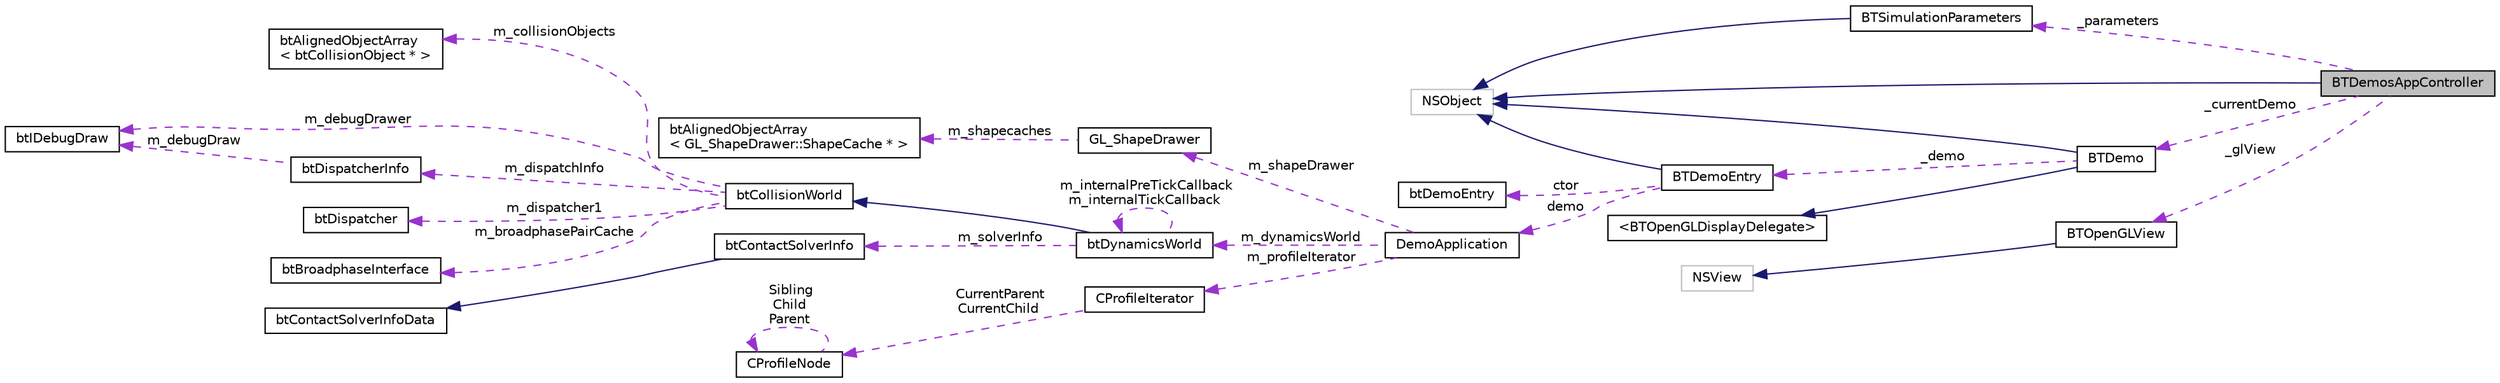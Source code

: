 digraph "BTDemosAppController"
{
  edge [fontname="Helvetica",fontsize="10",labelfontname="Helvetica",labelfontsize="10"];
  node [fontname="Helvetica",fontsize="10",shape=record];
  rankdir="LR";
  Node1 [label="BTDemosAppController",height=0.2,width=0.4,color="black", fillcolor="grey75", style="filled", fontcolor="black"];
  Node2 -> Node1 [dir="back",color="midnightblue",fontsize="10",style="solid",fontname="Helvetica"];
  Node2 [label="NSObject",height=0.2,width=0.4,color="grey75", fillcolor="white", style="filled"];
  Node3 -> Node1 [dir="back",color="darkorchid3",fontsize="10",style="dashed",label=" _currentDemo" ,fontname="Helvetica"];
  Node3 [label="BTDemo",height=0.2,width=0.4,color="black", fillcolor="white", style="filled",URL="$interface_b_t_demo.html"];
  Node2 -> Node3 [dir="back",color="midnightblue",fontsize="10",style="solid",fontname="Helvetica"];
  Node4 -> Node3 [dir="back",color="midnightblue",fontsize="10",style="solid",fontname="Helvetica"];
  Node4 [label="\<BTOpenGLDisplayDelegate\>",height=0.2,width=0.4,color="black", fillcolor="white", style="filled",URL="$protocol_b_t_open_g_l_display_delegate-p.html"];
  Node5 -> Node3 [dir="back",color="darkorchid3",fontsize="10",style="dashed",label=" _demo" ,fontname="Helvetica"];
  Node5 [label="BTDemoEntry",height=0.2,width=0.4,color="black", fillcolor="white", style="filled",URL="$interface_b_t_demo_entry.html"];
  Node2 -> Node5 [dir="back",color="midnightblue",fontsize="10",style="solid",fontname="Helvetica"];
  Node6 -> Node5 [dir="back",color="darkorchid3",fontsize="10",style="dashed",label=" ctor" ,fontname="Helvetica"];
  Node6 [label="btDemoEntry",height=0.2,width=0.4,color="black", fillcolor="white", style="filled",URL="$structbt_demo_entry.html"];
  Node7 -> Node5 [dir="back",color="darkorchid3",fontsize="10",style="dashed",label=" demo" ,fontname="Helvetica"];
  Node7 [label="DemoApplication",height=0.2,width=0.4,color="black", fillcolor="white", style="filled",URL="$class_demo_application.html",tooltip="empty placeholder "];
  Node8 -> Node7 [dir="back",color="darkorchid3",fontsize="10",style="dashed",label=" m_shapeDrawer" ,fontname="Helvetica"];
  Node8 [label="GL_ShapeDrawer",height=0.2,width=0.4,color="black", fillcolor="white", style="filled",URL="$class_g_l___shape_drawer.html",tooltip="OpenGL shape drawing. "];
  Node9 -> Node8 [dir="back",color="darkorchid3",fontsize="10",style="dashed",label=" m_shapecaches" ,fontname="Helvetica"];
  Node9 [label="btAlignedObjectArray\l\< GL_ShapeDrawer::ShapeCache * \>",height=0.2,width=0.4,color="black", fillcolor="white", style="filled",URL="$classbt_aligned_object_array.html"];
  Node10 -> Node7 [dir="back",color="darkorchid3",fontsize="10",style="dashed",label=" m_dynamicsWorld" ,fontname="Helvetica"];
  Node10 [label="btDynamicsWorld",height=0.2,width=0.4,color="black", fillcolor="white", style="filled",URL="$classbt_dynamics_world.html",tooltip="The btDynamicsWorld is the interface class for several dynamics implementation, basic, discrete, parallel, and continuous etc. "];
  Node11 -> Node10 [dir="back",color="midnightblue",fontsize="10",style="solid",fontname="Helvetica"];
  Node11 [label="btCollisionWorld",height=0.2,width=0.4,color="black", fillcolor="white", style="filled",URL="$classbt_collision_world.html",tooltip="CollisionWorld is interface and container for the collision detection. "];
  Node12 -> Node11 [dir="back",color="darkorchid3",fontsize="10",style="dashed",label=" m_collisionObjects" ,fontname="Helvetica"];
  Node12 [label="btAlignedObjectArray\l\< btCollisionObject * \>",height=0.2,width=0.4,color="black", fillcolor="white", style="filled",URL="$classbt_aligned_object_array.html"];
  Node13 -> Node11 [dir="back",color="darkorchid3",fontsize="10",style="dashed",label=" m_dispatchInfo" ,fontname="Helvetica"];
  Node13 [label="btDispatcherInfo",height=0.2,width=0.4,color="black", fillcolor="white", style="filled",URL="$structbt_dispatcher_info.html"];
  Node14 -> Node13 [dir="back",color="darkorchid3",fontsize="10",style="dashed",label=" m_debugDraw" ,fontname="Helvetica"];
  Node14 [label="btIDebugDraw",height=0.2,width=0.4,color="black", fillcolor="white", style="filled",URL="$classbt_i_debug_draw.html"];
  Node15 -> Node11 [dir="back",color="darkorchid3",fontsize="10",style="dashed",label=" m_dispatcher1" ,fontname="Helvetica"];
  Node15 [label="btDispatcher",height=0.2,width=0.4,color="black", fillcolor="white", style="filled",URL="$classbt_dispatcher.html"];
  Node16 -> Node11 [dir="back",color="darkorchid3",fontsize="10",style="dashed",label=" m_broadphasePairCache" ,fontname="Helvetica"];
  Node16 [label="btBroadphaseInterface",height=0.2,width=0.4,color="black", fillcolor="white", style="filled",URL="$classbt_broadphase_interface.html"];
  Node14 -> Node11 [dir="back",color="darkorchid3",fontsize="10",style="dashed",label=" m_debugDrawer" ,fontname="Helvetica"];
  Node10 -> Node10 [dir="back",color="darkorchid3",fontsize="10",style="dashed",label=" m_internalPreTickCallback\nm_internalTickCallback" ,fontname="Helvetica"];
  Node17 -> Node10 [dir="back",color="darkorchid3",fontsize="10",style="dashed",label=" m_solverInfo" ,fontname="Helvetica"];
  Node17 [label="btContactSolverInfo",height=0.2,width=0.4,color="black", fillcolor="white", style="filled",URL="$structbt_contact_solver_info.html"];
  Node18 -> Node17 [dir="back",color="midnightblue",fontsize="10",style="solid",fontname="Helvetica"];
  Node18 [label="btContactSolverInfoData",height=0.2,width=0.4,color="black", fillcolor="white", style="filled",URL="$structbt_contact_solver_info_data.html"];
  Node19 -> Node7 [dir="back",color="darkorchid3",fontsize="10",style="dashed",label=" m_profileIterator" ,fontname="Helvetica"];
  Node19 [label="CProfileIterator",height=0.2,width=0.4,color="black", fillcolor="white", style="filled",URL="$class_c_profile_iterator.html",tooltip="An iterator to navigate through the tree. "];
  Node20 -> Node19 [dir="back",color="darkorchid3",fontsize="10",style="dashed",label=" CurrentParent\nCurrentChild" ,fontname="Helvetica"];
  Node20 [label="CProfileNode",height=0.2,width=0.4,color="black", fillcolor="white", style="filled",URL="$class_c_profile_node.html",tooltip="A node in the Profile Hierarchy Tree. "];
  Node20 -> Node20 [dir="back",color="darkorchid3",fontsize="10",style="dashed",label=" Sibling\nChild\nParent" ,fontname="Helvetica"];
  Node21 -> Node1 [dir="back",color="darkorchid3",fontsize="10",style="dashed",label=" _parameters" ,fontname="Helvetica"];
  Node21 [label="BTSimulationParameters",height=0.2,width=0.4,color="black", fillcolor="white", style="filled",URL="$interface_b_t_simulation_parameters.html"];
  Node2 -> Node21 [dir="back",color="midnightblue",fontsize="10",style="solid",fontname="Helvetica"];
  Node22 -> Node1 [dir="back",color="darkorchid3",fontsize="10",style="dashed",label=" _glView" ,fontname="Helvetica"];
  Node22 [label="BTOpenGLView",height=0.2,width=0.4,color="black", fillcolor="white", style="filled",URL="$interface_b_t_open_g_l_view.html"];
  Node23 -> Node22 [dir="back",color="midnightblue",fontsize="10",style="solid",fontname="Helvetica"];
  Node23 [label="NSView",height=0.2,width=0.4,color="grey75", fillcolor="white", style="filled"];
}
